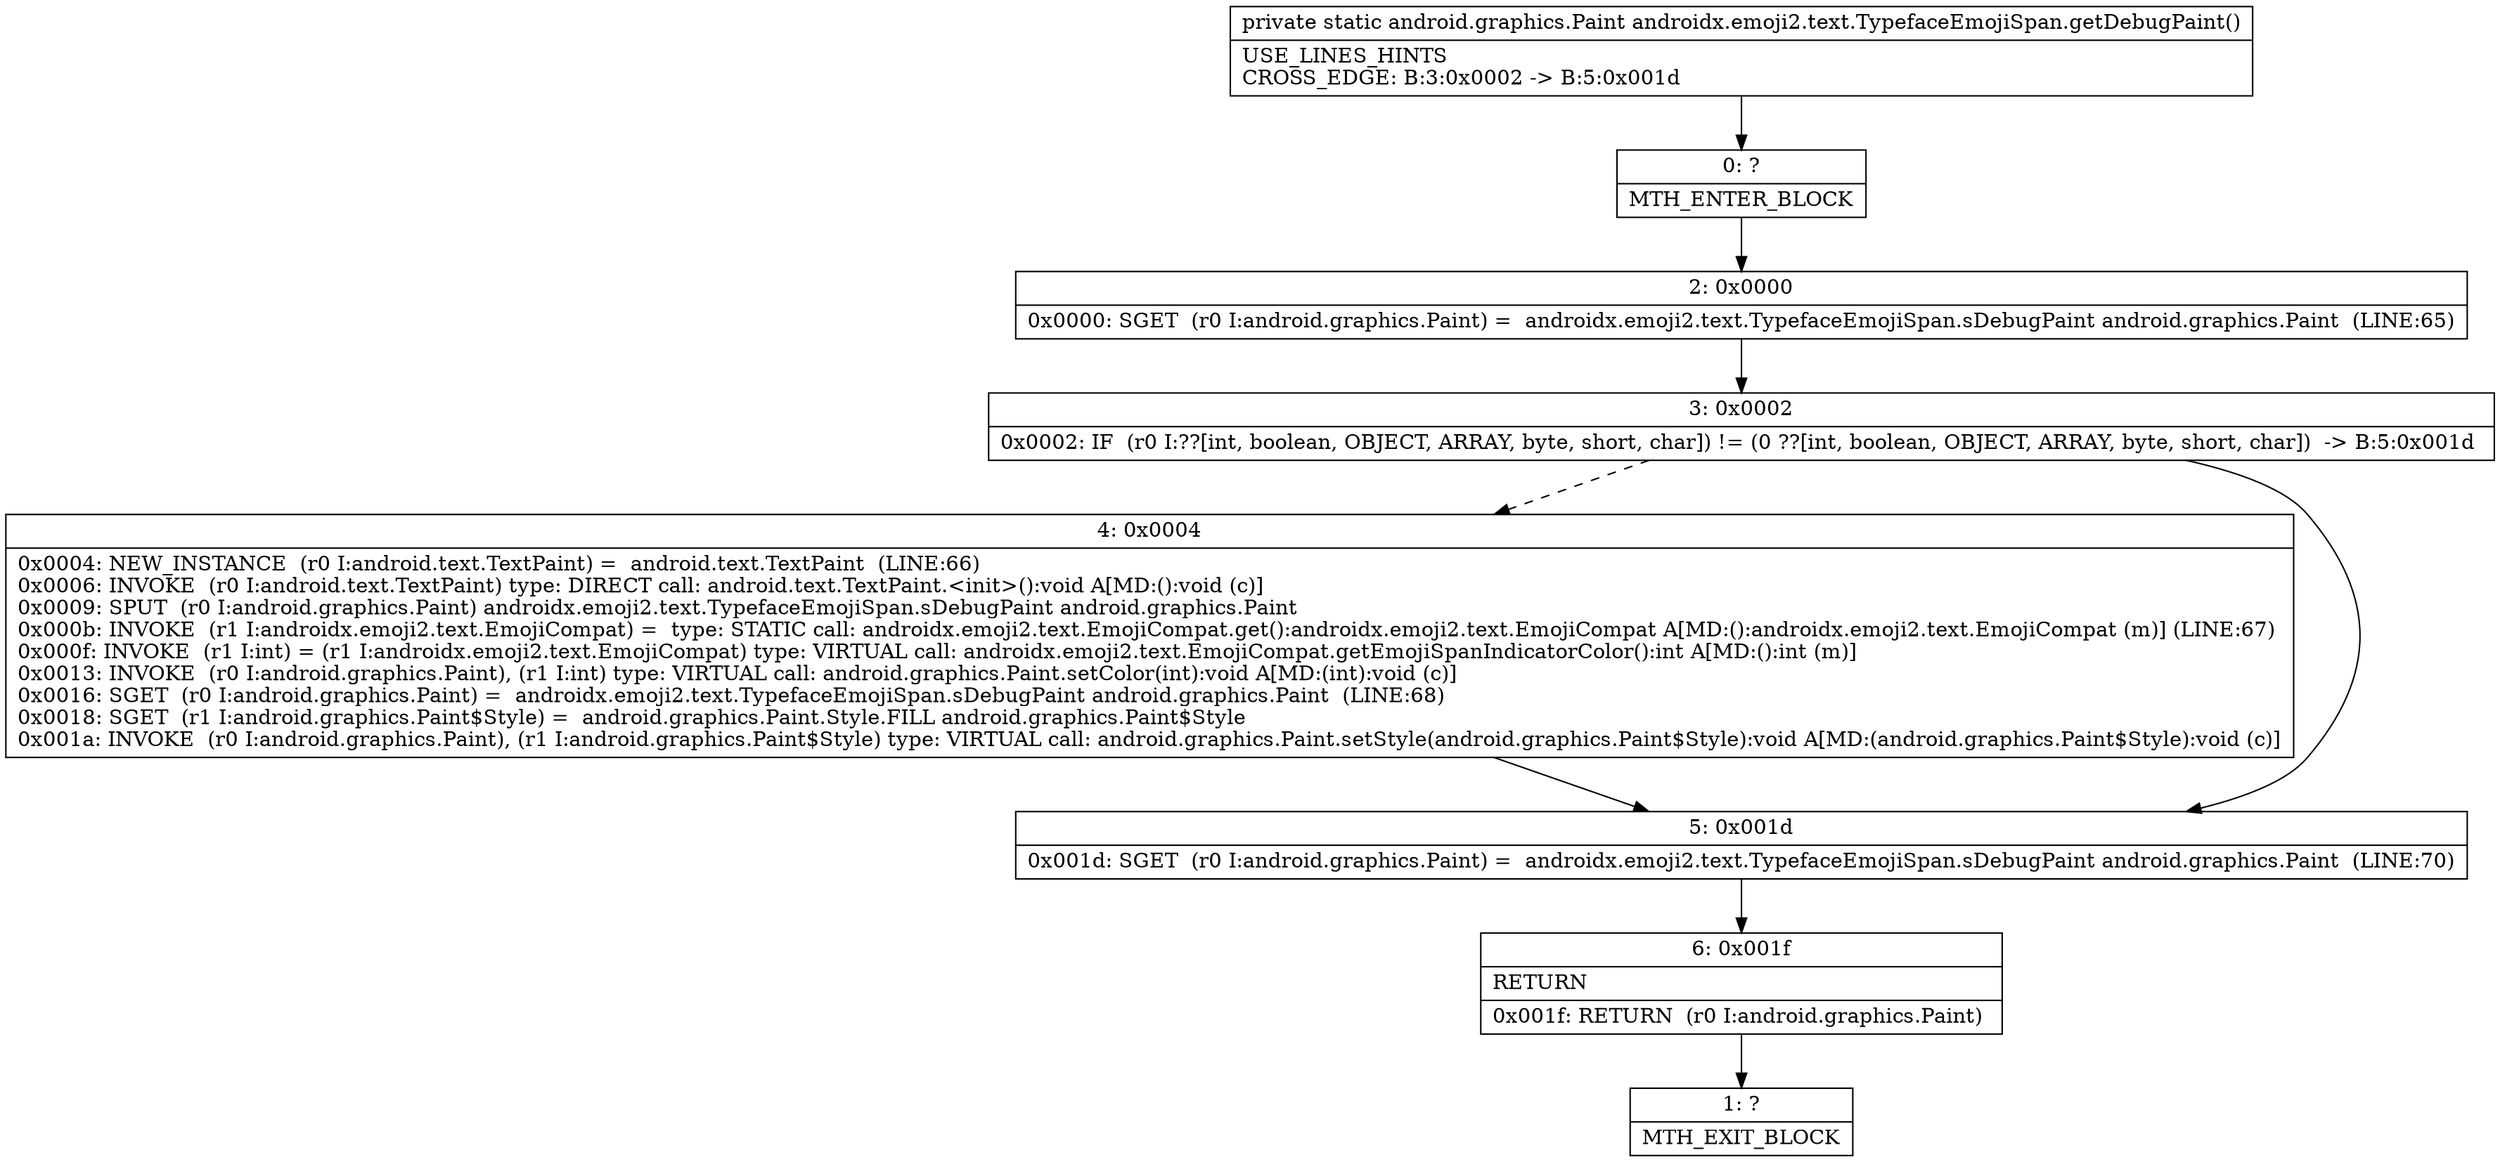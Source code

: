 digraph "CFG forandroidx.emoji2.text.TypefaceEmojiSpan.getDebugPaint()Landroid\/graphics\/Paint;" {
Node_0 [shape=record,label="{0\:\ ?|MTH_ENTER_BLOCK\l}"];
Node_2 [shape=record,label="{2\:\ 0x0000|0x0000: SGET  (r0 I:android.graphics.Paint) =  androidx.emoji2.text.TypefaceEmojiSpan.sDebugPaint android.graphics.Paint  (LINE:65)\l}"];
Node_3 [shape=record,label="{3\:\ 0x0002|0x0002: IF  (r0 I:??[int, boolean, OBJECT, ARRAY, byte, short, char]) != (0 ??[int, boolean, OBJECT, ARRAY, byte, short, char])  \-\> B:5:0x001d \l}"];
Node_4 [shape=record,label="{4\:\ 0x0004|0x0004: NEW_INSTANCE  (r0 I:android.text.TextPaint) =  android.text.TextPaint  (LINE:66)\l0x0006: INVOKE  (r0 I:android.text.TextPaint) type: DIRECT call: android.text.TextPaint.\<init\>():void A[MD:():void (c)]\l0x0009: SPUT  (r0 I:android.graphics.Paint) androidx.emoji2.text.TypefaceEmojiSpan.sDebugPaint android.graphics.Paint \l0x000b: INVOKE  (r1 I:androidx.emoji2.text.EmojiCompat) =  type: STATIC call: androidx.emoji2.text.EmojiCompat.get():androidx.emoji2.text.EmojiCompat A[MD:():androidx.emoji2.text.EmojiCompat (m)] (LINE:67)\l0x000f: INVOKE  (r1 I:int) = (r1 I:androidx.emoji2.text.EmojiCompat) type: VIRTUAL call: androidx.emoji2.text.EmojiCompat.getEmojiSpanIndicatorColor():int A[MD:():int (m)]\l0x0013: INVOKE  (r0 I:android.graphics.Paint), (r1 I:int) type: VIRTUAL call: android.graphics.Paint.setColor(int):void A[MD:(int):void (c)]\l0x0016: SGET  (r0 I:android.graphics.Paint) =  androidx.emoji2.text.TypefaceEmojiSpan.sDebugPaint android.graphics.Paint  (LINE:68)\l0x0018: SGET  (r1 I:android.graphics.Paint$Style) =  android.graphics.Paint.Style.FILL android.graphics.Paint$Style \l0x001a: INVOKE  (r0 I:android.graphics.Paint), (r1 I:android.graphics.Paint$Style) type: VIRTUAL call: android.graphics.Paint.setStyle(android.graphics.Paint$Style):void A[MD:(android.graphics.Paint$Style):void (c)]\l}"];
Node_5 [shape=record,label="{5\:\ 0x001d|0x001d: SGET  (r0 I:android.graphics.Paint) =  androidx.emoji2.text.TypefaceEmojiSpan.sDebugPaint android.graphics.Paint  (LINE:70)\l}"];
Node_6 [shape=record,label="{6\:\ 0x001f|RETURN\l|0x001f: RETURN  (r0 I:android.graphics.Paint) \l}"];
Node_1 [shape=record,label="{1\:\ ?|MTH_EXIT_BLOCK\l}"];
MethodNode[shape=record,label="{private static android.graphics.Paint androidx.emoji2.text.TypefaceEmojiSpan.getDebugPaint()  | USE_LINES_HINTS\lCROSS_EDGE: B:3:0x0002 \-\> B:5:0x001d\l}"];
MethodNode -> Node_0;Node_0 -> Node_2;
Node_2 -> Node_3;
Node_3 -> Node_4[style=dashed];
Node_3 -> Node_5;
Node_4 -> Node_5;
Node_5 -> Node_6;
Node_6 -> Node_1;
}

